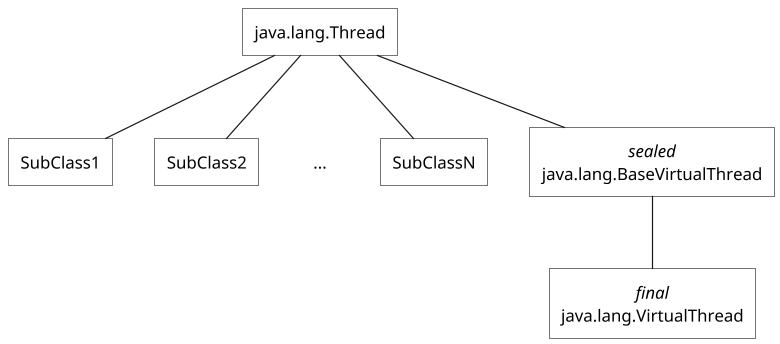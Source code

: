 @startuml

scale 1.2

<style>
    card {
        LineColor transparent
    }
}
</style>

skinparam {
    defaultTextAlignment center
    roundCorner 0
    CardBackgroundColor transparent
    RectangleBackgroundColor transparent
    RectangleFontName Source Sans Pro
    RectangleFontStyle normal
}

rectangle "java.lang.Thread" as Thread
rectangle SubClass1
rectangle SubClass2
card "..." as SubClass3
rectangle SubClassN
rectangle "<i>sealed</i>\njava.lang.BaseVirtualThread" as BaseVirtualThread
rectangle "<i>final</i>\njava.lang.VirtualThread" as VirtualThread

Thread -down- SubClass1
Thread -down- SubClass2
Thread -down[hidden]- SubClass3
Thread -down- SubClassN
Thread -down- BaseVirtualThread
BaseVirtualThread -down- VirtualThread

@enduml
